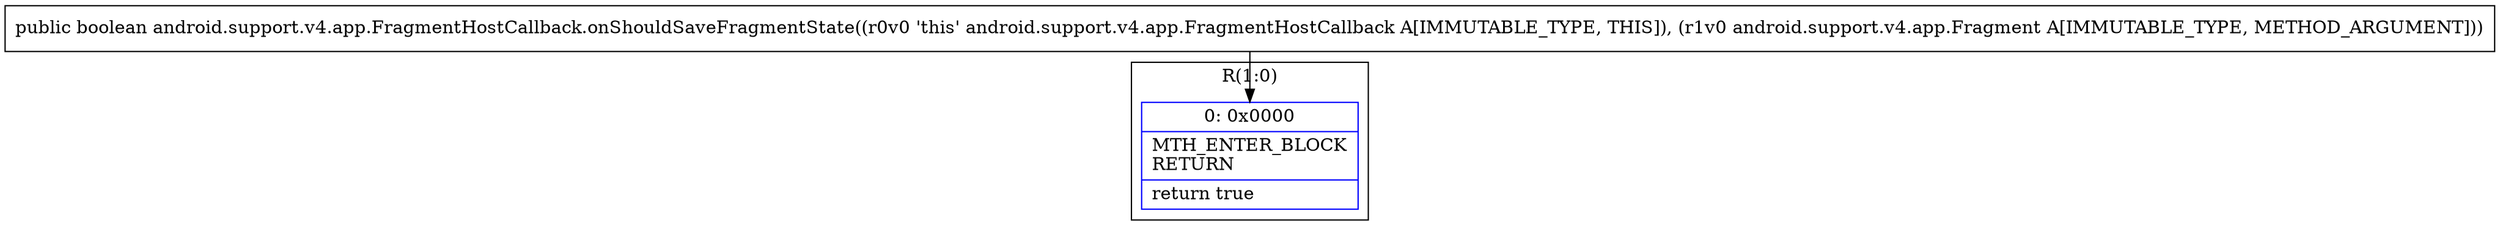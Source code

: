 digraph "CFG forandroid.support.v4.app.FragmentHostCallback.onShouldSaveFragmentState(Landroid\/support\/v4\/app\/Fragment;)Z" {
subgraph cluster_Region_779158773 {
label = "R(1:0)";
node [shape=record,color=blue];
Node_0 [shape=record,label="{0\:\ 0x0000|MTH_ENTER_BLOCK\lRETURN\l|return true\l}"];
}
MethodNode[shape=record,label="{public boolean android.support.v4.app.FragmentHostCallback.onShouldSaveFragmentState((r0v0 'this' android.support.v4.app.FragmentHostCallback A[IMMUTABLE_TYPE, THIS]), (r1v0 android.support.v4.app.Fragment A[IMMUTABLE_TYPE, METHOD_ARGUMENT])) }"];
MethodNode -> Node_0;
}

